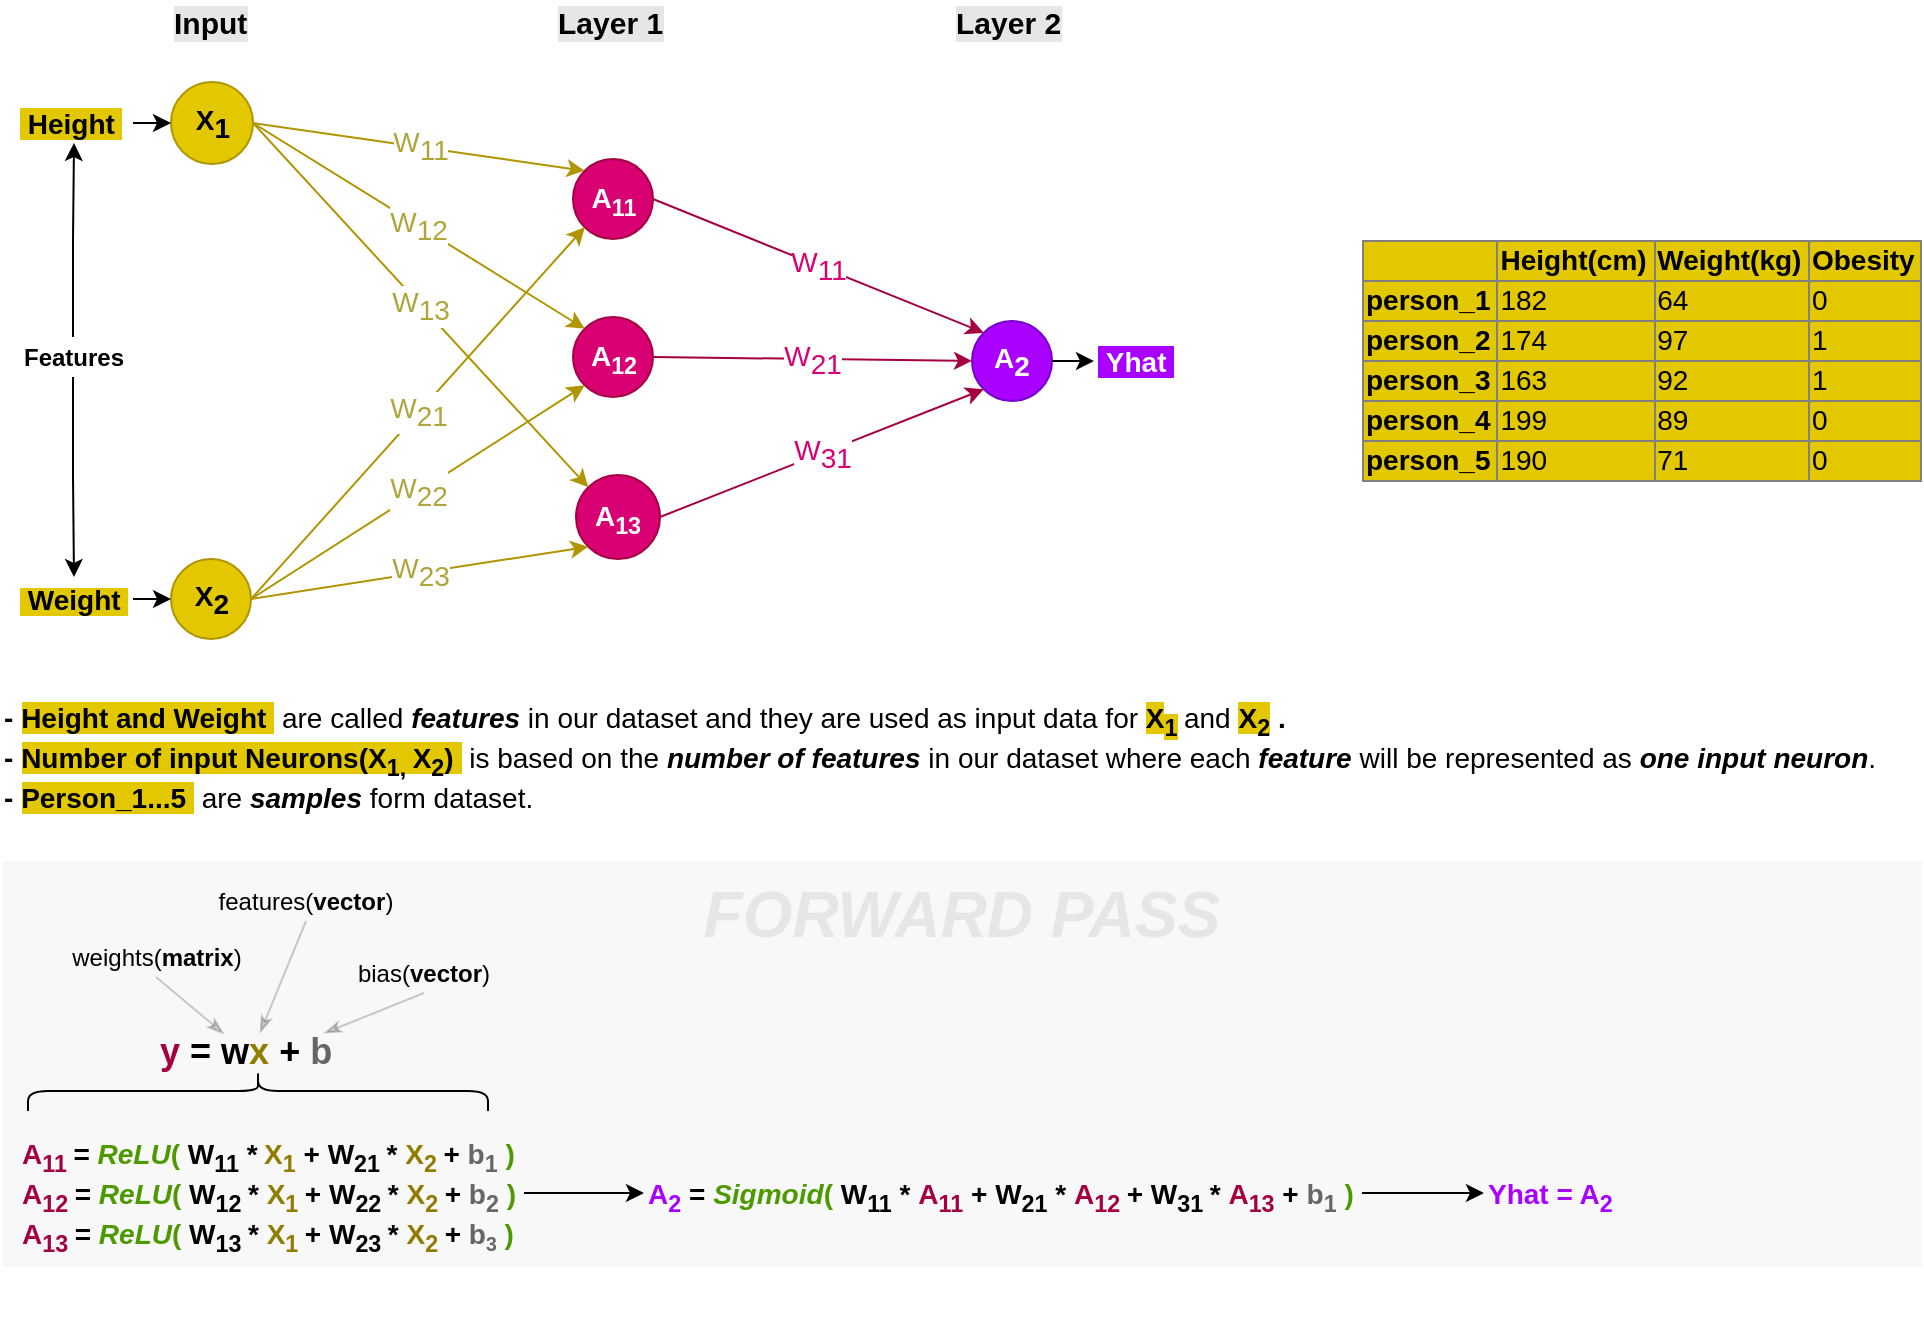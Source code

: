 <mxfile version="10.7.1" type="device"><diagram id="nwaDDB7-TwZp4lzH7z0I" name="Page-1"><mxGraphModel dx="1257" dy="927" grid="1" gridSize="10" guides="1" tooltips="1" connect="1" arrows="1" fold="1" page="1" pageScale="1" pageWidth="1100" pageHeight="850" math="0" shadow="0"><root><mxCell id="0"/><mxCell id="1" parent="0"/><mxCell id="jNLs5ofc30TyLP1CJ2q0-1" value="" style="group" vertex="1" connectable="0" parent="1"><mxGeometry x="39" y="39.5" width="961" height="660" as="geometry"/></mxCell><mxCell id="Z_-knqKNUpV1ZdkQCkh3-39" value="" style="group" parent="jNLs5ofc30TyLP1CJ2q0-1" vertex="1" connectable="0"><mxGeometry x="1" y="430" width="960" height="230" as="geometry"/></mxCell><mxCell id="Z_-knqKNUpV1ZdkQCkh3-28" value="FORWARD PASS" style="group;fillColor=#f5f5f5;strokeColor=none;fontStyle=3;fontSize=32;opacity=70;fontColor=#E6E6E6;" parent="Z_-knqKNUpV1ZdkQCkh3-39" vertex="1" connectable="0"><mxGeometry width="960" height="203" as="geometry"/></mxCell><mxCell id="7_R2S70WawxNAYDeHwgB-65" value="&lt;font&gt;&lt;b&gt;&lt;font color=&quot;#a50040&quot;&gt;A&lt;/font&gt;&lt;sub&gt;&lt;font color=&quot;#a50040&quot;&gt;11&amp;nbsp;&lt;/font&gt;&lt;/sub&gt;=&amp;nbsp;&lt;/b&gt;&lt;b&gt;&lt;font color=&quot;#4d9900&quot;&gt;&lt;i&gt;ReLU&lt;/i&gt;(&lt;i&gt;&amp;nbsp;&lt;/i&gt;&lt;/font&gt;&lt;/b&gt;&lt;b&gt;W&lt;/b&gt;&lt;b&gt;&lt;sub&gt;11&lt;/sub&gt;&amp;nbsp;*&lt;span style=&quot;font-size: 11.667px&quot;&gt;&amp;nbsp;&lt;/span&gt;&lt;/b&gt;&lt;b&gt;&lt;font color=&quot;#917b00&quot;&gt;X&lt;/font&gt;&lt;font color=&quot;#917b00&quot;&gt;&lt;sub&gt;1&lt;/sub&gt;&amp;nbsp;&lt;/font&gt;&lt;/b&gt;&lt;b&gt;+&amp;nbsp;&lt;/b&gt;&lt;b&gt;W&lt;/b&gt;&lt;sub&gt;&lt;b&gt;21&amp;nbsp;&lt;/b&gt;&lt;/sub&gt;&lt;b&gt;*&amp;nbsp;&lt;/b&gt;&lt;b&gt;&lt;font color=&quot;#917b00&quot;&gt;X&lt;/font&gt;&lt;sub&gt;&lt;font color=&quot;#917b00&quot;&gt;2&amp;nbsp;&lt;/font&gt;&lt;/sub&gt;&lt;/b&gt;&lt;b&gt;+&amp;nbsp;&lt;/b&gt;&lt;b&gt;&lt;font color=&quot;#666666&quot;&gt;b&lt;sub&gt;1&lt;/sub&gt;&amp;nbsp;&lt;/font&gt;&lt;/b&gt;&lt;b&gt;&lt;font color=&quot;#4d9900&quot;&gt;)&lt;/font&gt;&lt;/b&gt;&lt;br&gt;&lt;b&gt;&lt;font color=&quot;#a50040&quot;&gt;A&lt;/font&gt;&lt;sub&gt;&lt;font color=&quot;#a50040&quot;&gt;12&amp;nbsp;&lt;/font&gt;&lt;/sub&gt;=&amp;nbsp;&lt;/b&gt;&lt;b&gt;&lt;font color=&quot;#4d9900&quot;&gt;&lt;i&gt;ReLU&lt;/i&gt;(&lt;i&gt;&amp;nbsp;&lt;/i&gt;&lt;/font&gt;&lt;/b&gt;&lt;b&gt;W&lt;sub&gt;12&amp;nbsp;&lt;/sub&gt;&lt;/b&gt;&lt;b&gt;*&amp;nbsp;&lt;/b&gt;&lt;b&gt;&lt;font color=&quot;#917b00&quot;&gt;X&lt;/font&gt;&lt;sub&gt;&lt;font color=&quot;#917b00&quot;&gt;1&amp;nbsp;&lt;/font&gt;&lt;/sub&gt;+&amp;nbsp;&lt;/b&gt;&lt;b&gt;W&lt;sub&gt;22&amp;nbsp;&lt;/sub&gt;&lt;/b&gt;&lt;b&gt;*&amp;nbsp;&lt;/b&gt;&lt;b&gt;&lt;font color=&quot;#917b00&quot;&gt;X&lt;/font&gt;&lt;sub&gt;&lt;font color=&quot;#917b00&quot;&gt;2&amp;nbsp;&lt;/font&gt;&lt;/sub&gt;+&amp;nbsp;&lt;font color=&quot;#666666&quot;&gt;b&lt;sub&gt;2&lt;/sub&gt;&amp;nbsp;&lt;/font&gt;&lt;/b&gt;&lt;b&gt;&lt;font color=&quot;#4d9900&quot;&gt;)&lt;/font&gt;&lt;/b&gt;&lt;br&gt;&lt;b&gt;&lt;font color=&quot;#a50040&quot;&gt;A&lt;/font&gt;&lt;sub&gt;&lt;font color=&quot;#a50040&quot;&gt;13&amp;nbsp;&lt;/font&gt;&lt;/sub&gt;=&amp;nbsp;&lt;/b&gt;&lt;b&gt;&lt;font color=&quot;#4d9900&quot;&gt;&lt;i&gt;ReLU&lt;/i&gt;(&lt;i&gt;&amp;nbsp;&lt;/i&gt;&lt;/font&gt;&lt;/b&gt;&lt;b&gt;W&lt;sub&gt;13&amp;nbsp;&lt;/sub&gt;&lt;/b&gt;&lt;b&gt;*&amp;nbsp;&lt;/b&gt;&lt;b&gt;&lt;font color=&quot;#917b00&quot;&gt;X&lt;/font&gt;&lt;sub&gt;&lt;font color=&quot;#917b00&quot;&gt;1&amp;nbsp;&lt;/font&gt;&lt;/sub&gt;+&amp;nbsp;&lt;/b&gt;&lt;b&gt;W&lt;sub&gt;23&amp;nbsp;&lt;/sub&gt;&lt;/b&gt;&lt;b&gt;*&amp;nbsp;&lt;/b&gt;&lt;b&gt;&lt;font color=&quot;#917b00&quot;&gt;X&lt;/font&gt;&lt;sub&gt;&lt;font color=&quot;#917b00&quot;&gt;2&amp;nbsp;&lt;/font&gt;&lt;/sub&gt;+&amp;nbsp;&lt;font color=&quot;#666666&quot;&gt;b&lt;span style=&quot;font-size: 11.667px&quot;&gt;&lt;sub&gt;3&lt;/sub&gt;&lt;/span&gt;&amp;nbsp;&lt;/font&gt;&lt;/b&gt;&lt;b&gt;&lt;font color=&quot;#4d9900&quot;&gt;)&lt;br&gt;&lt;/font&gt;&lt;/b&gt;&lt;/font&gt;" style="text;html=1;strokeColor=none;fillColor=none;align=left;verticalAlign=top;whiteSpace=wrap;rounded=0;fontSize=14;fontColor=#000000;spacing=2;spacingTop=0;" parent="Z_-knqKNUpV1ZdkQCkh3-39" vertex="1"><mxGeometry x="8" y="131" width="253" height="70" as="geometry"/></mxCell><mxCell id="7_R2S70WawxNAYDeHwgB-74" value="&lt;div style=&quot;text-align: center ; font-size: 18px&quot;&gt;&lt;b&gt;&lt;font color=&quot;#a50040&quot; style=&quot;font-size: 18px&quot;&gt;y&lt;span&gt;&amp;nbsp;&lt;/span&gt;&lt;/font&gt;= w&lt;font color=&quot;#917b00&quot; style=&quot;font-size: 18px&quot;&gt;x&lt;/font&gt;&lt;/b&gt;&lt;span&gt;&amp;nbsp;&lt;/span&gt;&lt;b&gt;+&amp;nbsp;&lt;/b&gt;&lt;b&gt;&lt;font color=&quot;#666666&quot; style=&quot;font-size: 18px&quot;&gt;b&lt;/font&gt;&amp;nbsp;&lt;/b&gt;&lt;/div&gt;" style="text;html=1;strokeColor=none;fillColor=none;align=left;verticalAlign=top;whiteSpace=wrap;rounded=0;fontSize=14;fontColor=#000000;spacing=-1;spacingTop=0;" parent="Z_-knqKNUpV1ZdkQCkh3-39" vertex="1"><mxGeometry x="80" y="81" width="100" height="30" as="geometry"/></mxCell><mxCell id="7_R2S70WawxNAYDeHwgB-66" value="&lt;b&gt;&lt;font color=&quot;#aa00ff&quot;&gt;A&lt;sub&gt;2&lt;/sub&gt;&lt;/font&gt; = &lt;i&gt;&lt;font color=&quot;#4d9900&quot;&gt;Sigmoid&lt;/font&gt;&lt;/i&gt;&lt;font color=&quot;#4d9900&quot;&gt;(&amp;nbsp;&lt;/font&gt;&lt;/b&gt;&lt;b&gt;W&lt;sub&gt;11&lt;/sub&gt;&amp;nbsp;*&amp;nbsp;&lt;/b&gt;&lt;b&gt;&lt;font color=&quot;#a50040&quot;&gt;A&lt;sub&gt;11&lt;/sub&gt;&amp;nbsp;&lt;/font&gt;+&amp;nbsp;&lt;/b&gt;&lt;b&gt;W&lt;sub&gt;21&lt;/sub&gt;&amp;nbsp;*&amp;nbsp;&lt;/b&gt;&lt;b&gt;&lt;font color=&quot;#a50040&quot;&gt;A&lt;sub&gt;12&amp;nbsp;&lt;/sub&gt;&lt;/font&gt;+&amp;nbsp;&lt;/b&gt;&lt;b&gt;W&lt;/b&gt;&lt;b&gt;&lt;sub&gt;31&amp;nbsp;&lt;/sub&gt;*&amp;nbsp;&lt;/b&gt;&lt;font color=&quot;#a50040&quot;&gt;&lt;b&gt;A&lt;sub&gt;13&lt;/sub&gt;&lt;/b&gt;&lt;/font&gt;&lt;b&gt;&amp;nbsp;+&amp;nbsp;&lt;/b&gt;&lt;font color=&quot;#666666&quot;&gt;&lt;b&gt;b&lt;sub&gt;1&lt;/sub&gt;&lt;/b&gt;&amp;nbsp;&lt;/font&gt;&lt;b&gt;&lt;font color=&quot;#4d9900&quot;&gt;)&lt;/font&gt;&lt;/b&gt;&lt;br&gt;&lt;blockquote&gt;&lt;blockquote&gt;&lt;blockquote&gt;&lt;blockquote&gt;&lt;blockquote&gt;&lt;blockquote&gt;&lt;br&gt;&lt;/blockquote&gt;&lt;/blockquote&gt;&lt;/blockquote&gt;&lt;/blockquote&gt;&lt;/blockquote&gt;&lt;/blockquote&gt;&lt;font&gt;&lt;br&gt;&lt;/font&gt;" style="text;html=1;strokeColor=none;fillColor=none;align=left;verticalAlign=top;whiteSpace=wrap;rounded=0;fontSize=14;fontColor=#000000;spacing=2;spacingTop=0;" parent="Z_-knqKNUpV1ZdkQCkh3-39" vertex="1"><mxGeometry x="321" y="151" width="359" height="30" as="geometry"/></mxCell><mxCell id="7_R2S70WawxNAYDeHwgB-67" style="edgeStyle=none;rounded=0;orthogonalLoop=1;jettySize=auto;html=1;exitX=1;exitY=0.5;exitDx=0;exitDy=0;entryX=0;entryY=0.5;entryDx=0;entryDy=0;fontSize=15;" parent="Z_-knqKNUpV1ZdkQCkh3-39" source="7_R2S70WawxNAYDeHwgB-65" target="7_R2S70WawxNAYDeHwgB-66" edge="1"><mxGeometry relative="1" as="geometry"/></mxCell><mxCell id="Z_-knqKNUpV1ZdkQCkh3-5" value="&lt;font&gt;&lt;b&gt;&lt;font color=&quot;#aa00ff&quot;&gt;Yhat = A&lt;sub&gt;2&lt;/sub&gt;&lt;/font&gt;&lt;/b&gt;&lt;br&gt;&lt;/font&gt;" style="text;html=1;strokeColor=none;fillColor=none;align=left;verticalAlign=top;whiteSpace=wrap;rounded=0;fontSize=14;fontColor=#000000;spacing=2;spacingTop=0;" parent="Z_-knqKNUpV1ZdkQCkh3-39" vertex="1"><mxGeometry x="741" y="151" width="70" height="30" as="geometry"/></mxCell><mxCell id="Z_-knqKNUpV1ZdkQCkh3-6" style="edgeStyle=orthogonalEdgeStyle;rounded=0;orthogonalLoop=1;jettySize=auto;html=1;exitX=1;exitY=0.5;exitDx=0;exitDy=0;" parent="Z_-knqKNUpV1ZdkQCkh3-39" source="7_R2S70WawxNAYDeHwgB-66" target="Z_-knqKNUpV1ZdkQCkh3-5" edge="1"><mxGeometry relative="1" as="geometry"/></mxCell><mxCell id="Z_-knqKNUpV1ZdkQCkh3-7" value="" style="shape=curlyBracket;whiteSpace=wrap;html=1;rounded=1;rotation=90;fontStyle=1" parent="Z_-knqKNUpV1ZdkQCkh3-39" vertex="1"><mxGeometry x="118" width="20" height="230" as="geometry"/></mxCell><mxCell id="Z_-knqKNUpV1ZdkQCkh3-11" style="rounded=0;orthogonalLoop=1;jettySize=auto;html=1;exitX=0.5;exitY=1;exitDx=0;exitDy=0;endArrow=classicThin;endFill=1;comic=0;opacity=20;" parent="Z_-knqKNUpV1ZdkQCkh3-39" source="Z_-knqKNUpV1ZdkQCkh3-8" edge="1"><mxGeometry relative="1" as="geometry"><mxPoint x="111" y="86.5" as="targetPoint"/></mxGeometry></mxCell><mxCell id="Z_-knqKNUpV1ZdkQCkh3-8" value="weights(&lt;b&gt;matrix&lt;/b&gt;)" style="text;html=1;strokeColor=none;fillColor=none;align=center;verticalAlign=middle;whiteSpace=wrap;rounded=0;" parent="Z_-knqKNUpV1ZdkQCkh3-39" vertex="1"><mxGeometry x="28.5" y="38" width="97" height="20" as="geometry"/></mxCell><mxCell id="Z_-knqKNUpV1ZdkQCkh3-12" style="rounded=0;orthogonalLoop=1;jettySize=auto;html=1;exitX=0.5;exitY=1;exitDx=0;exitDy=0;endArrow=classicThin;endFill=1;comic=0;opacity=20;" parent="Z_-knqKNUpV1ZdkQCkh3-39" source="Z_-knqKNUpV1ZdkQCkh3-9" edge="1"><mxGeometry relative="1" as="geometry"><mxPoint x="129" y="86" as="targetPoint"/></mxGeometry></mxCell><mxCell id="Z_-knqKNUpV1ZdkQCkh3-9" value="features(&lt;b&gt;vector&lt;/b&gt;) " style="text;html=1;strokeColor=none;fillColor=none;align=center;verticalAlign=middle;whiteSpace=wrap;rounded=0;" parent="Z_-knqKNUpV1ZdkQCkh3-39" vertex="1"><mxGeometry x="102" y="10" width="100" height="20" as="geometry"/></mxCell><mxCell id="Z_-knqKNUpV1ZdkQCkh3-13" style="rounded=0;orthogonalLoop=1;jettySize=auto;html=1;exitX=0.5;exitY=1;exitDx=0;exitDy=0;entryX=0.882;entryY=0.333;entryDx=0;entryDy=0;entryPerimeter=0;endArrow=classicThin;endFill=1;comic=0;opacity=20;" parent="Z_-knqKNUpV1ZdkQCkh3-39" source="Z_-knqKNUpV1ZdkQCkh3-10" edge="1"><mxGeometry relative="1" as="geometry"><mxPoint x="161" y="86.118" as="targetPoint"/></mxGeometry></mxCell><mxCell id="Z_-knqKNUpV1ZdkQCkh3-10" value="bias(&lt;b&gt;vector&lt;/b&gt;)" style="text;html=1;strokeColor=none;fillColor=none;align=center;verticalAlign=middle;whiteSpace=wrap;rounded=0;" parent="Z_-knqKNUpV1ZdkQCkh3-39" vertex="1"><mxGeometry x="171" y="47" width="80" height="19" as="geometry"/></mxCell><mxCell id="GBrzk6m4vyu3WxeO5YG8-49" value="&lt;b&gt;&lt;span style=&quot;background-color: rgb(255 , 255 , 255)&quot;&gt;-&amp;nbsp;&lt;/span&gt;&lt;span style=&quot;background-color: rgb(227 , 200 , 0)&quot;&gt;Height and Weight&amp;nbsp;&lt;/span&gt;&lt;span style=&quot;background-color: rgb(255 , 255 , 255)&quot;&gt;&amp;nbsp;&lt;/span&gt;&lt;/b&gt;are called &lt;b style=&quot;font-style: italic&quot;&gt;features &lt;/b&gt;in our dataset and they are used as input data for&amp;nbsp;&lt;b style=&quot;background-color: rgb(227 , 200 , 0)&quot;&gt;X&lt;/b&gt;&lt;sub&gt;&lt;b style=&quot;background-color: rgb(227 , 200 , 0)&quot;&gt;1&lt;/b&gt; &lt;/sub&gt;and &lt;span style=&quot;font-weight: bold ; background-color: rgb(227 , 200 , 0)&quot;&gt;X&lt;sub&gt;2&lt;/sub&gt;&lt;/span&gt;&lt;font&gt;&lt;b style=&quot;font-size: 14px&quot;&gt;&amp;nbsp;.&lt;/b&gt;&lt;br&gt;&lt;b style=&quot;font-size: 14px&quot;&gt;- &lt;span style=&quot;background-color: rgb(227 , 200 , 0)&quot;&gt;Number of input Neurons(X&lt;sub&gt;1, &lt;/sub&gt;X&lt;sub&gt;2&lt;/sub&gt;)&amp;nbsp;&lt;/span&gt;&amp;nbsp;&lt;/b&gt;is&amp;nbsp;based on the &lt;i style=&quot;font-size: 14px&quot;&gt;&lt;b&gt;number of features&lt;/b&gt;&lt;/i&gt; in our dataset where each &lt;b style=&quot;font-size: 14px&quot;&gt;&lt;i&gt;feature&lt;/i&gt;&lt;/b&gt; will be represented&amp;nbsp;as&amp;nbsp;&lt;b style=&quot;font-size: 14px&quot;&gt;&lt;i&gt;one input neuron&lt;/i&gt;&lt;/b&gt;.&lt;br&gt;&lt;b style=&quot;font-size: 14px&quot;&gt;- &lt;span style=&quot;background-color: rgb(227 , 200 , 0)&quot;&gt;Person_1...5&amp;nbsp;&lt;/span&gt;&amp;nbsp;&lt;/b&gt;&lt;span style=&quot;font-size: 14px&quot;&gt;are &lt;b&gt;&lt;i&gt;samples&lt;/i&gt;&lt;/b&gt; form dataset.&lt;br&gt;&lt;br&gt;&lt;/span&gt;&lt;/font&gt;&lt;blockquote style=&quot;margin: 0 0 0 40px ; border: none ; padding: 0px&quot;&gt;&lt;blockquote style=&quot;margin: 0 0 0 40px ; border: none ; padding: 0px&quot;&gt;&lt;blockquote style=&quot;margin: 0 0 0 40px ; border: none ; padding: 0px&quot;&gt;&lt;blockquote style=&quot;margin: 0 0 0 40px ; border: none ; padding: 0px&quot;&gt;&lt;blockquote style=&quot;margin: 0px 0px 0px 40px ; border: none ; padding: 0px ; line-height: 120%&quot;&gt;&lt;blockquote style=&quot;margin: 0 0 0 40px ; border: none ; padding: 0px&quot;&gt;&lt;br&gt;&lt;/blockquote&gt;&lt;/blockquote&gt;&lt;/blockquote&gt;&lt;/blockquote&gt;&lt;/blockquote&gt;&lt;/blockquote&gt;&lt;font&gt;&lt;br&gt;&lt;/font&gt;" style="text;html=1;strokeColor=none;fillColor=none;align=left;verticalAlign=top;whiteSpace=wrap;rounded=0;fontSize=14;fontColor=#000000;spacing=2;spacingTop=0;" parent="jNLs5ofc30TyLP1CJ2q0-1" vertex="1"><mxGeometry y="343.5" width="960" height="70" as="geometry"/></mxCell><mxCell id="AkrUFFdzNcS1RShBl3gt-42" value="&lt;table border=&quot;1&quot; width=&quot;100%&quot; style=&quot;width: 100% ; height: 100% ; border-collapse: collapse&quot; align=&quot;center&quot;&gt;&lt;tbody&gt;&lt;tr&gt;&lt;td&gt;&lt;br&gt;&lt;/td&gt;&lt;td&gt;&lt;b&gt;Height(cm)&lt;/b&gt;&lt;/td&gt;&lt;td&gt;&lt;b&gt;Weight(kg)&lt;/b&gt;&lt;/td&gt;&lt;td&gt;&lt;b&gt;Obesity&lt;/b&gt;&lt;/td&gt;&lt;/tr&gt;&lt;tr&gt;&lt;td&gt;&lt;b&gt;person_1&lt;/b&gt;&lt;/td&gt;&lt;td&gt;182&lt;/td&gt;&lt;td&gt;64&lt;/td&gt;&lt;td&gt;0&lt;/td&gt;&lt;/tr&gt;&lt;tr&gt;&lt;td&gt;&lt;b&gt;person_2&lt;/b&gt;&lt;/td&gt;&lt;td&gt;174&lt;/td&gt;&lt;td&gt;97&lt;/td&gt;&lt;td&gt;1&lt;/td&gt;&lt;/tr&gt;&lt;tr&gt;&lt;td&gt;&lt;b&gt;person_3&lt;/b&gt;&lt;/td&gt;&lt;td&gt;163&lt;/td&gt;&lt;td&gt;92&lt;/td&gt;&lt;td&gt;1&lt;/td&gt;&lt;/tr&gt;&lt;tr&gt;&lt;td&gt;&lt;b&gt;person_4&lt;/b&gt;&lt;/td&gt;&lt;td&gt;199&lt;/td&gt;&lt;td&gt;89&lt;/td&gt;&lt;td&gt;0&lt;/td&gt;&lt;/tr&gt;&lt;tr&gt;&lt;td&gt;&lt;b&gt;person_5&lt;/b&gt;&lt;/td&gt;&lt;td&gt;190&lt;/td&gt;&lt;td&gt;71&lt;/td&gt;&lt;td&gt;0&lt;/td&gt;&lt;/tr&gt;&lt;/tbody&gt;&lt;/table&gt;" style="text;html=1;overflow=fill;shadow=0;fontSize=14;align=left;fillColor=#E3C800;strokeColor=none;labelBackgroundColor=none;" parent="jNLs5ofc30TyLP1CJ2q0-1" vertex="1"><mxGeometry x="681" y="119.5" width="280" height="121" as="geometry"/></mxCell><mxCell id="7_R2S70WawxNAYDeHwgB-2" value="X&lt;sub style=&quot;font-size: 14px;&quot;&gt;1&lt;/sub&gt;" style="ellipse;whiteSpace=wrap;html=1;aspect=fixed;fillColor=#e3c800;strokeColor=#B09500;fontColor=#000000;fontStyle=1;fontSize=14;" parent="jNLs5ofc30TyLP1CJ2q0-1" vertex="1"><mxGeometry x="85.5" y="40.5" width="41" height="41" as="geometry"/></mxCell><mxCell id="7_R2S70WawxNAYDeHwgB-3" value="A&lt;span style=&quot;font-size: 14px&quot;&gt;&lt;sub&gt;11&lt;/sub&gt;&lt;br style=&quot;font-size: 14px&quot;&gt;&lt;/span&gt;" style="ellipse;whiteSpace=wrap;html=1;aspect=fixed;fillColor=#d80073;strokeColor=#A50040;fontColor=#FFFFFF;fontStyle=1;fontSize=14;align=center;" parent="jNLs5ofc30TyLP1CJ2q0-1" vertex="1"><mxGeometry x="286.5" y="79" width="40" height="40" as="geometry"/></mxCell><mxCell id="7_R2S70WawxNAYDeHwgB-4" value="&lt;font style=&quot;font-size: 14px;&quot;&gt;&lt;span style=&quot;font-size: 14px;&quot;&gt;W&lt;sub style=&quot;font-size: 14px;&quot;&gt;11&lt;/sub&gt;&lt;/span&gt;&lt;/font&gt;" style="orthogonalLoop=1;jettySize=auto;html=1;exitX=1;exitY=0.5;exitDx=0;exitDy=0;strokeColor=#B09500;curved=1;fillColor=#e3c800;fontSize=14;fontStyle=0;fontColor=#B0A43C;labelBackgroundColor=#ffffff;entryX=0;entryY=0;entryDx=0;entryDy=0;" parent="jNLs5ofc30TyLP1CJ2q0-1" source="7_R2S70WawxNAYDeHwgB-2" target="7_R2S70WawxNAYDeHwgB-3" edge="1"><mxGeometry x="0.005" relative="1" as="geometry"><mxPoint x="366.5" y="20" as="targetPoint"/><mxPoint as="offset"/></mxGeometry></mxCell><mxCell id="7_R2S70WawxNAYDeHwgB-5" value="W&lt;sub style=&quot;font-size: 14px;&quot;&gt;21&lt;/sub&gt;" style="edgeStyle=none;rounded=0;orthogonalLoop=1;jettySize=auto;html=1;exitX=1;exitY=0.5;exitDx=0;exitDy=0;entryX=0;entryY=1;entryDx=0;entryDy=0;fillColor=#e3c800;strokeColor=#B09500;fontSize=14;labelBackgroundColor=#ffffff;fontColor=#B0A43C;" parent="jNLs5ofc30TyLP1CJ2q0-1" source="7_R2S70WawxNAYDeHwgB-6" target="7_R2S70WawxNAYDeHwgB-3" edge="1"><mxGeometry relative="1" as="geometry"><mxPoint x="372.357" y="-5.429" as="targetPoint"/></mxGeometry></mxCell><mxCell id="7_R2S70WawxNAYDeHwgB-6" value="X&lt;sub style=&quot;font-size: 14px;&quot;&gt;2&lt;/sub&gt;" style="ellipse;whiteSpace=wrap;html=1;aspect=fixed;fillColor=#e3c800;strokeColor=#B09500;fontColor=#000000;fontStyle=1;fontSize=14;" parent="jNLs5ofc30TyLP1CJ2q0-1" vertex="1"><mxGeometry x="85.5" y="279" width="40" height="40" as="geometry"/></mxCell><mxCell id="7_R2S70WawxNAYDeHwgB-7" value="A&lt;span style=&quot;font-size: 14px&quot;&gt;&lt;sub&gt;12&lt;/sub&gt;&lt;br style=&quot;font-size: 14px&quot;&gt;&lt;/span&gt;" style="ellipse;whiteSpace=wrap;html=1;aspect=fixed;fillColor=#d80073;strokeColor=#A50040;fontColor=#FFFFFF;fontStyle=1;fontSize=14;" parent="jNLs5ofc30TyLP1CJ2q0-1" vertex="1"><mxGeometry x="286.5" y="158" width="40" height="40" as="geometry"/></mxCell><mxCell id="7_R2S70WawxNAYDeHwgB-8" value="W&lt;sub style=&quot;font-size: 14px&quot;&gt;12&lt;br style=&quot;font-size: 14px&quot;&gt;&lt;/sub&gt;" style="edgeStyle=none;orthogonalLoop=1;jettySize=auto;html=1;exitX=1;exitY=0.5;exitDx=0;exitDy=0;entryX=0;entryY=0;entryDx=0;entryDy=0;strokeColor=#B09500;curved=1;fillColor=#e3c800;fontSize=14;labelBackgroundColor=#ffffff;fontColor=#B0A43C;" parent="jNLs5ofc30TyLP1CJ2q0-1" source="7_R2S70WawxNAYDeHwgB-2" target="7_R2S70WawxNAYDeHwgB-7" edge="1"><mxGeometry relative="1" as="geometry"/></mxCell><mxCell id="7_R2S70WawxNAYDeHwgB-9" value="W&lt;sub style=&quot;font-size: 14px;&quot;&gt;22&lt;/sub&gt;" style="edgeStyle=none;rounded=0;orthogonalLoop=1;jettySize=auto;html=1;exitX=1;exitY=0.5;exitDx=0;exitDy=0;entryX=0;entryY=1;entryDx=0;entryDy=0;fillColor=#e3c800;strokeColor=#B09500;fontSize=14;labelBackgroundColor=#ffffff;fontColor=#B0A43C;" parent="jNLs5ofc30TyLP1CJ2q0-1" source="7_R2S70WawxNAYDeHwgB-6" target="7_R2S70WawxNAYDeHwgB-7" edge="1"><mxGeometry relative="1" as="geometry"/></mxCell><mxCell id="7_R2S70WawxNAYDeHwgB-10" value="A&lt;sub&gt;13&lt;/sub&gt;" style="ellipse;whiteSpace=wrap;html=1;aspect=fixed;fillColor=#d80073;strokeColor=#A50040;fontColor=#FFFFFF;fontStyle=1;fontSize=14;" parent="jNLs5ofc30TyLP1CJ2q0-1" vertex="1"><mxGeometry x="288" y="237" width="42" height="42" as="geometry"/></mxCell><mxCell id="7_R2S70WawxNAYDeHwgB-11" value="W&lt;sub style=&quot;font-size: 14px;&quot;&gt;13&lt;/sub&gt;" style="edgeStyle=none;orthogonalLoop=1;jettySize=auto;html=1;exitX=1;exitY=0.5;exitDx=0;exitDy=0;entryX=0;entryY=0;entryDx=0;entryDy=0;strokeColor=#B09500;curved=1;fillColor=#e3c800;fontSize=14;labelBackgroundColor=#ffffff;fontColor=#B0A43C;" parent="jNLs5ofc30TyLP1CJ2q0-1" source="7_R2S70WawxNAYDeHwgB-2" target="7_R2S70WawxNAYDeHwgB-10" edge="1"><mxGeometry relative="1" as="geometry"/></mxCell><mxCell id="7_R2S70WawxNAYDeHwgB-12" value="W&lt;sub style=&quot;font-size: 14px;&quot;&gt;23&lt;/sub&gt;" style="edgeStyle=none;rounded=0;orthogonalLoop=1;jettySize=auto;html=1;exitX=1;exitY=0.5;exitDx=0;exitDy=0;entryX=0;entryY=1;entryDx=0;entryDy=0;fillColor=#e3c800;strokeColor=#B09500;fontSize=14;labelBackgroundColor=#ffffff;fontColor=#B0A43C;" parent="jNLs5ofc30TyLP1CJ2q0-1" source="7_R2S70WawxNAYDeHwgB-6" target="7_R2S70WawxNAYDeHwgB-10" edge="1"><mxGeometry relative="1" as="geometry"/></mxCell><mxCell id="7_R2S70WawxNAYDeHwgB-13" value="A&lt;sub style=&quot;font-size: 14px;&quot;&gt;2&lt;/sub&gt;" style="ellipse;whiteSpace=wrap;html=1;aspect=fixed;fillColor=#aa00ff;strokeColor=#7700CC;fontColor=#ffffff;fontSize=14;fontStyle=1" parent="jNLs5ofc30TyLP1CJ2q0-1" vertex="1"><mxGeometry x="486" y="160" width="40" height="40" as="geometry"/></mxCell><mxCell id="7_R2S70WawxNAYDeHwgB-14" value="W&lt;sub style=&quot;font-size: 14px;&quot;&gt;11&lt;/sub&gt;" style="edgeStyle=none;rounded=0;orthogonalLoop=1;jettySize=auto;html=1;exitX=1;exitY=0.5;exitDx=0;exitDy=0;entryX=0;entryY=0;entryDx=0;entryDy=0;fillColor=#d80073;strokeColor=#A50040;fontSize=14;fontColor=#D80073;" parent="jNLs5ofc30TyLP1CJ2q0-1" source="7_R2S70WawxNAYDeHwgB-3" target="7_R2S70WawxNAYDeHwgB-13" edge="1"><mxGeometry relative="1" as="geometry"><mxPoint x="406.643" y="-19.714" as="sourcePoint"/></mxGeometry></mxCell><mxCell id="7_R2S70WawxNAYDeHwgB-15" value="W&lt;sub style=&quot;font-size: 14px;&quot;&gt;21&lt;/sub&gt;" style="edgeStyle=none;rounded=0;orthogonalLoop=1;jettySize=auto;html=1;exitX=1;exitY=0.5;exitDx=0;exitDy=0;entryX=0;entryY=0.5;entryDx=0;entryDy=0;fillColor=#d80073;strokeColor=#A50040;fontSize=14;fontColor=#D80073;" parent="jNLs5ofc30TyLP1CJ2q0-1" source="7_R2S70WawxNAYDeHwgB-7" target="7_R2S70WawxNAYDeHwgB-13" edge="1"><mxGeometry relative="1" as="geometry"/></mxCell><mxCell id="7_R2S70WawxNAYDeHwgB-16" value="W&lt;sub style=&quot;font-size: 14px;&quot;&gt;31&lt;/sub&gt;" style="edgeStyle=none;rounded=0;orthogonalLoop=1;jettySize=auto;html=1;exitX=1;exitY=0.5;exitDx=0;exitDy=0;entryX=0;entryY=1;entryDx=0;entryDy=0;fillColor=#d80073;strokeColor=#A50040;fontSize=14;fontColor=#D80073;" parent="jNLs5ofc30TyLP1CJ2q0-1" source="7_R2S70WawxNAYDeHwgB-10" target="7_R2S70WawxNAYDeHwgB-13" edge="1"><mxGeometry relative="1" as="geometry"/></mxCell><mxCell id="7_R2S70WawxNAYDeHwgB-46" style="edgeStyle=none;rounded=0;orthogonalLoop=1;jettySize=auto;html=1;exitX=1;exitY=0.5;exitDx=0;exitDy=0;fontSize=14;" parent="jNLs5ofc30TyLP1CJ2q0-1" source="7_R2S70WawxNAYDeHwgB-22" target="7_R2S70WawxNAYDeHwgB-2" edge="1"><mxGeometry relative="1" as="geometry"/></mxCell><mxCell id="7_R2S70WawxNAYDeHwgB-22" value="&lt;div style=&quot;text-align: left&quot;&gt;&lt;font style=&quot;background-color: rgb(227 , 200 , 0) ; font-size: 14px&quot;&gt;&amp;nbsp;Height&amp;nbsp;&lt;/font&gt;&lt;/div&gt;" style="text;html=1;strokeColor=none;fillColor=none;align=left;verticalAlign=middle;whiteSpace=wrap;rounded=0;fontStyle=1" parent="jNLs5ofc30TyLP1CJ2q0-1" vertex="1"><mxGeometry x="7.5" y="51" width="59" height="20" as="geometry"/></mxCell><mxCell id="7_R2S70WawxNAYDeHwgB-44" style="edgeStyle=none;rounded=0;orthogonalLoop=1;jettySize=auto;html=1;exitX=1;exitY=0.5;exitDx=0;exitDy=0;entryX=0;entryY=0.5;entryDx=0;entryDy=0;fontSize=14;" parent="jNLs5ofc30TyLP1CJ2q0-1" source="7_R2S70WawxNAYDeHwgB-24" target="7_R2S70WawxNAYDeHwgB-6" edge="1"><mxGeometry relative="1" as="geometry"/></mxCell><mxCell id="7_R2S70WawxNAYDeHwgB-24" value="&lt;div style=&quot;text-align: left&quot;&gt;&lt;span style=&quot;background-color: rgb(227 , 200 , 0)&quot;&gt;&lt;font style=&quot;font-size: 14px&quot;&gt;&amp;nbsp;Weight&amp;nbsp;&lt;/font&gt;&lt;/span&gt;&lt;/div&gt;" style="text;html=1;strokeColor=none;fillColor=none;align=left;verticalAlign=middle;whiteSpace=wrap;rounded=0;fontStyle=1" parent="jNLs5ofc30TyLP1CJ2q0-1" vertex="1"><mxGeometry x="7.5" y="288" width="59" height="22" as="geometry"/></mxCell><mxCell id="7_R2S70WawxNAYDeHwgB-28" value="&lt;div style=&quot;text-align: left ; font-size: 14px&quot;&gt;&lt;span style=&quot;font-size: 14px ; background-color: rgb(170 , 0 , 255)&quot;&gt;&lt;font style=&quot;font-size: 14px&quot; color=&quot;#ffffff&quot;&gt;&amp;nbsp;Yhat&amp;nbsp;&lt;/font&gt;&lt;/span&gt;&lt;/div&gt;" style="text;html=1;strokeColor=none;fillColor=none;align=left;verticalAlign=middle;whiteSpace=wrap;rounded=0;fontStyle=1;fontSize=14;" parent="jNLs5ofc30TyLP1CJ2q0-1" vertex="1"><mxGeometry x="547" y="169" width="40" height="22" as="geometry"/></mxCell><mxCell id="7_R2S70WawxNAYDeHwgB-29" style="edgeStyle=none;rounded=0;orthogonalLoop=1;jettySize=auto;html=1;exitX=1;exitY=0.5;exitDx=0;exitDy=0;entryX=0;entryY=0.5;entryDx=0;entryDy=0;" parent="jNLs5ofc30TyLP1CJ2q0-1" source="7_R2S70WawxNAYDeHwgB-13" target="7_R2S70WawxNAYDeHwgB-28" edge="1"><mxGeometry relative="1" as="geometry"/></mxCell><mxCell id="7_R2S70WawxNAYDeHwgB-48" value="&lt;div style=&quot;text-align: left; font-size: 15px;&quot;&gt;&lt;font style=&quot;font-size: 15px;&quot;&gt;Input&lt;/font&gt;&lt;/div&gt;" style="text;html=1;strokeColor=none;fillColor=none;align=left;verticalAlign=middle;whiteSpace=wrap;rounded=0;fontStyle=1;fontSize=15;labelBackgroundColor=#E6E6E6;" parent="jNLs5ofc30TyLP1CJ2q0-1" vertex="1"><mxGeometry x="84.5" width="41" height="20" as="geometry"/></mxCell><mxCell id="7_R2S70WawxNAYDeHwgB-50" value="&lt;div style=&quot;text-align: left ; font-size: 15px&quot;&gt;&lt;font style=&quot;font-size: 15px&quot;&gt;Layer 1&lt;/font&gt;&lt;/div&gt;" style="text;html=1;strokeColor=none;fillColor=none;align=left;verticalAlign=middle;whiteSpace=wrap;rounded=0;fontStyle=1;fontSize=15;labelBackgroundColor=#E6E6E6;" parent="jNLs5ofc30TyLP1CJ2q0-1" vertex="1"><mxGeometry x="276.5" width="60" height="20" as="geometry"/></mxCell><mxCell id="7_R2S70WawxNAYDeHwgB-53" value="&lt;div style=&quot;text-align: left ; font-size: 15px&quot;&gt;&lt;font style=&quot;font-size: 15px&quot;&gt;Layer 2&lt;/font&gt;&lt;/div&gt;" style="text;html=1;strokeColor=none;fillColor=none;align=left;verticalAlign=middle;whiteSpace=wrap;rounded=0;fontStyle=1;fontSize=15;labelBackgroundColor=#E6E6E6;" parent="jNLs5ofc30TyLP1CJ2q0-1" vertex="1"><mxGeometry x="476" width="60" height="20" as="geometry"/></mxCell><mxCell id="Z_-knqKNUpV1ZdkQCkh3-3" style="edgeStyle=orthogonalEdgeStyle;rounded=0;orthogonalLoop=1;jettySize=auto;html=1;exitX=0.5;exitY=0;exitDx=0;exitDy=0;entryX=0.5;entryY=1;entryDx=0;entryDy=0;" parent="jNLs5ofc30TyLP1CJ2q0-1" source="Z_-knqKNUpV1ZdkQCkh3-2" target="7_R2S70WawxNAYDeHwgB-22" edge="1"><mxGeometry relative="1" as="geometry"/></mxCell><mxCell id="Z_-knqKNUpV1ZdkQCkh3-4" style="edgeStyle=orthogonalEdgeStyle;rounded=0;orthogonalLoop=1;jettySize=auto;html=1;exitX=0.5;exitY=1;exitDx=0;exitDy=0;" parent="jNLs5ofc30TyLP1CJ2q0-1" source="Z_-knqKNUpV1ZdkQCkh3-2" target="7_R2S70WawxNAYDeHwgB-24" edge="1"><mxGeometry relative="1" as="geometry"/></mxCell><mxCell id="Z_-knqKNUpV1ZdkQCkh3-2" value="Features" style="text;html=1;strokeColor=none;fillColor=none;align=center;verticalAlign=middle;whiteSpace=wrap;rounded=0;fontStyle=1" parent="jNLs5ofc30TyLP1CJ2q0-1" vertex="1"><mxGeometry x="7.5" y="168" width="58" height="20" as="geometry"/></mxCell></root></mxGraphModel></diagram></mxfile>